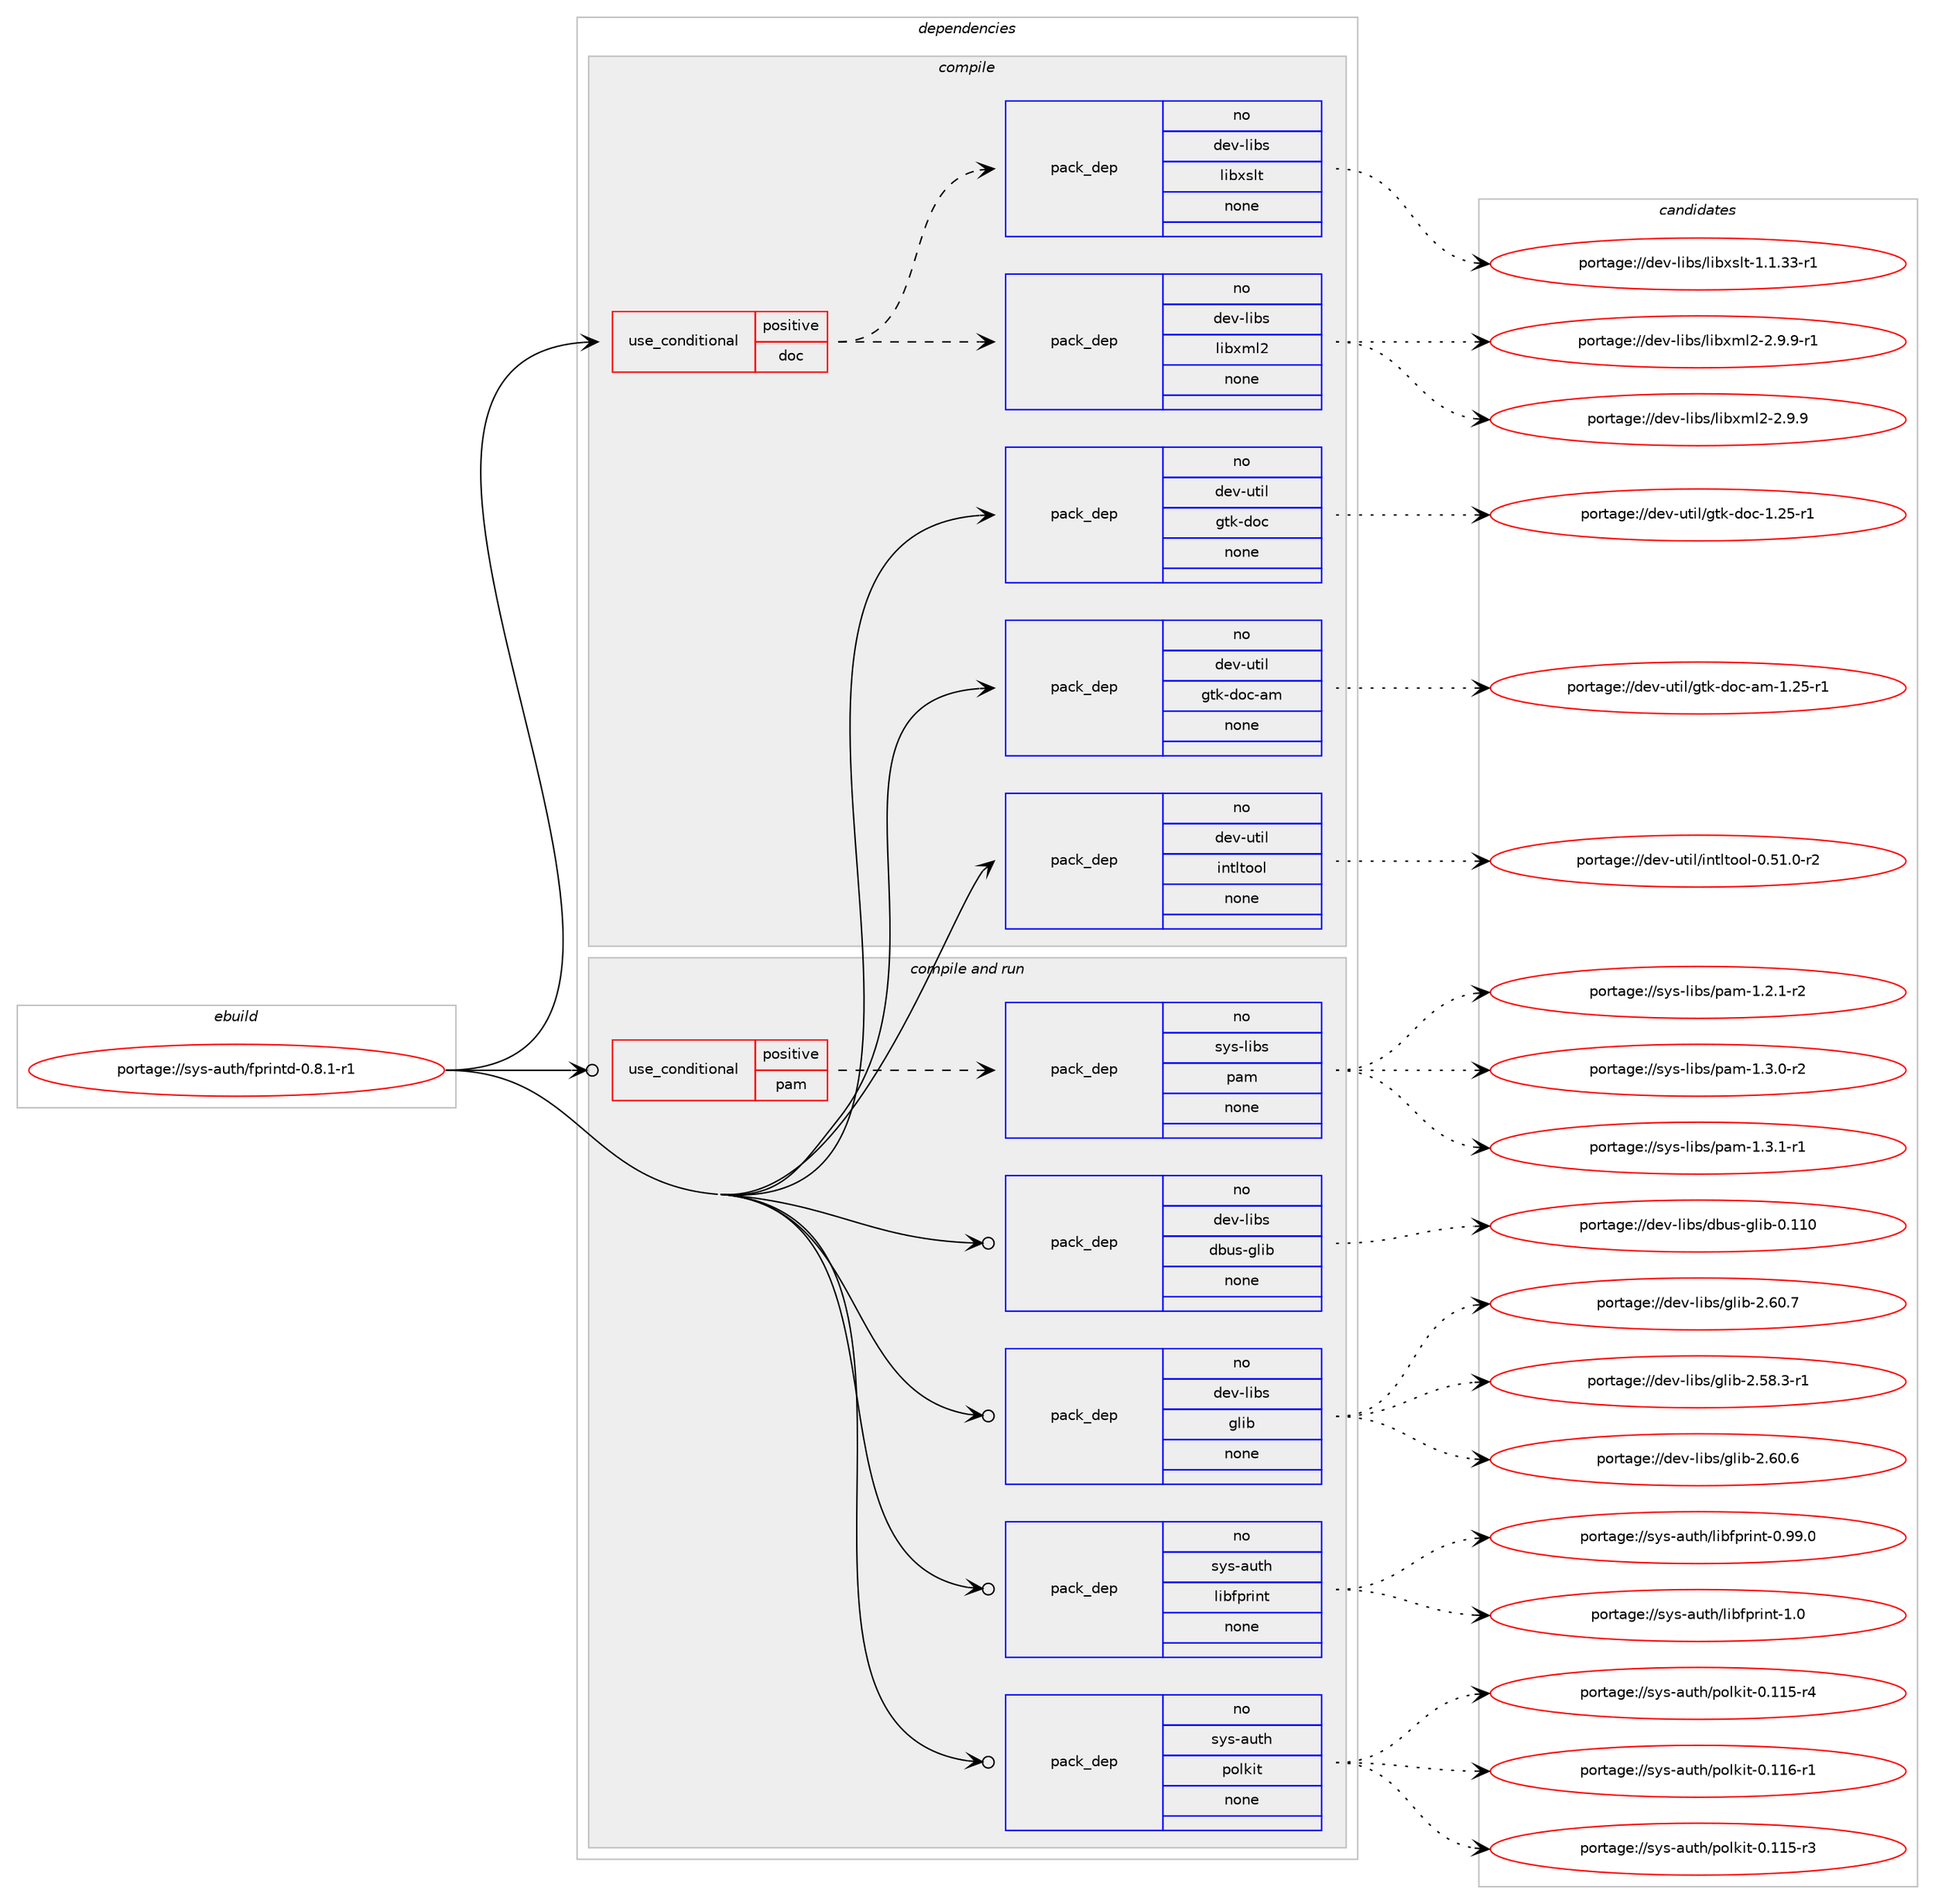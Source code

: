 digraph prolog {

# *************
# Graph options
# *************

newrank=true;
concentrate=true;
compound=true;
graph [rankdir=LR,fontname=Helvetica,fontsize=10,ranksep=1.5];#, ranksep=2.5, nodesep=0.2];
edge  [arrowhead=vee];
node  [fontname=Helvetica,fontsize=10];

# **********
# The ebuild
# **********

subgraph cluster_leftcol {
color=gray;
rank=same;
label=<<i>ebuild</i>>;
id [label="portage://sys-auth/fprintd-0.8.1-r1", color=red, width=4, href="../sys-auth/fprintd-0.8.1-r1.svg"];
}

# ****************
# The dependencies
# ****************

subgraph cluster_midcol {
color=gray;
label=<<i>dependencies</i>>;
subgraph cluster_compile {
fillcolor="#eeeeee";
style=filled;
label=<<i>compile</i>>;
subgraph cond100433 {
dependency412533 [label=<<TABLE BORDER="0" CELLBORDER="1" CELLSPACING="0" CELLPADDING="4"><TR><TD ROWSPAN="3" CELLPADDING="10">use_conditional</TD></TR><TR><TD>positive</TD></TR><TR><TD>doc</TD></TR></TABLE>>, shape=none, color=red];
subgraph pack305214 {
dependency412534 [label=<<TABLE BORDER="0" CELLBORDER="1" CELLSPACING="0" CELLPADDING="4" WIDTH="220"><TR><TD ROWSPAN="6" CELLPADDING="30">pack_dep</TD></TR><TR><TD WIDTH="110">no</TD></TR><TR><TD>dev-libs</TD></TR><TR><TD>libxml2</TD></TR><TR><TD>none</TD></TR><TR><TD></TD></TR></TABLE>>, shape=none, color=blue];
}
dependency412533:e -> dependency412534:w [weight=20,style="dashed",arrowhead="vee"];
subgraph pack305215 {
dependency412535 [label=<<TABLE BORDER="0" CELLBORDER="1" CELLSPACING="0" CELLPADDING="4" WIDTH="220"><TR><TD ROWSPAN="6" CELLPADDING="30">pack_dep</TD></TR><TR><TD WIDTH="110">no</TD></TR><TR><TD>dev-libs</TD></TR><TR><TD>libxslt</TD></TR><TR><TD>none</TD></TR><TR><TD></TD></TR></TABLE>>, shape=none, color=blue];
}
dependency412533:e -> dependency412535:w [weight=20,style="dashed",arrowhead="vee"];
}
id:e -> dependency412533:w [weight=20,style="solid",arrowhead="vee"];
subgraph pack305216 {
dependency412536 [label=<<TABLE BORDER="0" CELLBORDER="1" CELLSPACING="0" CELLPADDING="4" WIDTH="220"><TR><TD ROWSPAN="6" CELLPADDING="30">pack_dep</TD></TR><TR><TD WIDTH="110">no</TD></TR><TR><TD>dev-util</TD></TR><TR><TD>gtk-doc</TD></TR><TR><TD>none</TD></TR><TR><TD></TD></TR></TABLE>>, shape=none, color=blue];
}
id:e -> dependency412536:w [weight=20,style="solid",arrowhead="vee"];
subgraph pack305217 {
dependency412537 [label=<<TABLE BORDER="0" CELLBORDER="1" CELLSPACING="0" CELLPADDING="4" WIDTH="220"><TR><TD ROWSPAN="6" CELLPADDING="30">pack_dep</TD></TR><TR><TD WIDTH="110">no</TD></TR><TR><TD>dev-util</TD></TR><TR><TD>gtk-doc-am</TD></TR><TR><TD>none</TD></TR><TR><TD></TD></TR></TABLE>>, shape=none, color=blue];
}
id:e -> dependency412537:w [weight=20,style="solid",arrowhead="vee"];
subgraph pack305218 {
dependency412538 [label=<<TABLE BORDER="0" CELLBORDER="1" CELLSPACING="0" CELLPADDING="4" WIDTH="220"><TR><TD ROWSPAN="6" CELLPADDING="30">pack_dep</TD></TR><TR><TD WIDTH="110">no</TD></TR><TR><TD>dev-util</TD></TR><TR><TD>intltool</TD></TR><TR><TD>none</TD></TR><TR><TD></TD></TR></TABLE>>, shape=none, color=blue];
}
id:e -> dependency412538:w [weight=20,style="solid",arrowhead="vee"];
}
subgraph cluster_compileandrun {
fillcolor="#eeeeee";
style=filled;
label=<<i>compile and run</i>>;
subgraph cond100434 {
dependency412539 [label=<<TABLE BORDER="0" CELLBORDER="1" CELLSPACING="0" CELLPADDING="4"><TR><TD ROWSPAN="3" CELLPADDING="10">use_conditional</TD></TR><TR><TD>positive</TD></TR><TR><TD>pam</TD></TR></TABLE>>, shape=none, color=red];
subgraph pack305219 {
dependency412540 [label=<<TABLE BORDER="0" CELLBORDER="1" CELLSPACING="0" CELLPADDING="4" WIDTH="220"><TR><TD ROWSPAN="6" CELLPADDING="30">pack_dep</TD></TR><TR><TD WIDTH="110">no</TD></TR><TR><TD>sys-libs</TD></TR><TR><TD>pam</TD></TR><TR><TD>none</TD></TR><TR><TD></TD></TR></TABLE>>, shape=none, color=blue];
}
dependency412539:e -> dependency412540:w [weight=20,style="dashed",arrowhead="vee"];
}
id:e -> dependency412539:w [weight=20,style="solid",arrowhead="odotvee"];
subgraph pack305220 {
dependency412541 [label=<<TABLE BORDER="0" CELLBORDER="1" CELLSPACING="0" CELLPADDING="4" WIDTH="220"><TR><TD ROWSPAN="6" CELLPADDING="30">pack_dep</TD></TR><TR><TD WIDTH="110">no</TD></TR><TR><TD>dev-libs</TD></TR><TR><TD>dbus-glib</TD></TR><TR><TD>none</TD></TR><TR><TD></TD></TR></TABLE>>, shape=none, color=blue];
}
id:e -> dependency412541:w [weight=20,style="solid",arrowhead="odotvee"];
subgraph pack305221 {
dependency412542 [label=<<TABLE BORDER="0" CELLBORDER="1" CELLSPACING="0" CELLPADDING="4" WIDTH="220"><TR><TD ROWSPAN="6" CELLPADDING="30">pack_dep</TD></TR><TR><TD WIDTH="110">no</TD></TR><TR><TD>dev-libs</TD></TR><TR><TD>glib</TD></TR><TR><TD>none</TD></TR><TR><TD></TD></TR></TABLE>>, shape=none, color=blue];
}
id:e -> dependency412542:w [weight=20,style="solid",arrowhead="odotvee"];
subgraph pack305222 {
dependency412543 [label=<<TABLE BORDER="0" CELLBORDER="1" CELLSPACING="0" CELLPADDING="4" WIDTH="220"><TR><TD ROWSPAN="6" CELLPADDING="30">pack_dep</TD></TR><TR><TD WIDTH="110">no</TD></TR><TR><TD>sys-auth</TD></TR><TR><TD>libfprint</TD></TR><TR><TD>none</TD></TR><TR><TD></TD></TR></TABLE>>, shape=none, color=blue];
}
id:e -> dependency412543:w [weight=20,style="solid",arrowhead="odotvee"];
subgraph pack305223 {
dependency412544 [label=<<TABLE BORDER="0" CELLBORDER="1" CELLSPACING="0" CELLPADDING="4" WIDTH="220"><TR><TD ROWSPAN="6" CELLPADDING="30">pack_dep</TD></TR><TR><TD WIDTH="110">no</TD></TR><TR><TD>sys-auth</TD></TR><TR><TD>polkit</TD></TR><TR><TD>none</TD></TR><TR><TD></TD></TR></TABLE>>, shape=none, color=blue];
}
id:e -> dependency412544:w [weight=20,style="solid",arrowhead="odotvee"];
}
subgraph cluster_run {
fillcolor="#eeeeee";
style=filled;
label=<<i>run</i>>;
}
}

# **************
# The candidates
# **************

subgraph cluster_choices {
rank=same;
color=gray;
label=<<i>candidates</i>>;

subgraph choice305214 {
color=black;
nodesep=1;
choiceportage1001011184510810598115471081059812010910850455046574657 [label="portage://dev-libs/libxml2-2.9.9", color=red, width=4,href="../dev-libs/libxml2-2.9.9.svg"];
choiceportage10010111845108105981154710810598120109108504550465746574511449 [label="portage://dev-libs/libxml2-2.9.9-r1", color=red, width=4,href="../dev-libs/libxml2-2.9.9-r1.svg"];
dependency412534:e -> choiceportage1001011184510810598115471081059812010910850455046574657:w [style=dotted,weight="100"];
dependency412534:e -> choiceportage10010111845108105981154710810598120109108504550465746574511449:w [style=dotted,weight="100"];
}
subgraph choice305215 {
color=black;
nodesep=1;
choiceportage10010111845108105981154710810598120115108116454946494651514511449 [label="portage://dev-libs/libxslt-1.1.33-r1", color=red, width=4,href="../dev-libs/libxslt-1.1.33-r1.svg"];
dependency412535:e -> choiceportage10010111845108105981154710810598120115108116454946494651514511449:w [style=dotted,weight="100"];
}
subgraph choice305216 {
color=black;
nodesep=1;
choiceportage1001011184511711610510847103116107451001119945494650534511449 [label="portage://dev-util/gtk-doc-1.25-r1", color=red, width=4,href="../dev-util/gtk-doc-1.25-r1.svg"];
dependency412536:e -> choiceportage1001011184511711610510847103116107451001119945494650534511449:w [style=dotted,weight="100"];
}
subgraph choice305217 {
color=black;
nodesep=1;
choiceportage10010111845117116105108471031161074510011199459710945494650534511449 [label="portage://dev-util/gtk-doc-am-1.25-r1", color=red, width=4,href="../dev-util/gtk-doc-am-1.25-r1.svg"];
dependency412537:e -> choiceportage10010111845117116105108471031161074510011199459710945494650534511449:w [style=dotted,weight="100"];
}
subgraph choice305218 {
color=black;
nodesep=1;
choiceportage1001011184511711610510847105110116108116111111108454846534946484511450 [label="portage://dev-util/intltool-0.51.0-r2", color=red, width=4,href="../dev-util/intltool-0.51.0-r2.svg"];
dependency412538:e -> choiceportage1001011184511711610510847105110116108116111111108454846534946484511450:w [style=dotted,weight="100"];
}
subgraph choice305219 {
color=black;
nodesep=1;
choiceportage115121115451081059811547112971094549465046494511450 [label="portage://sys-libs/pam-1.2.1-r2", color=red, width=4,href="../sys-libs/pam-1.2.1-r2.svg"];
choiceportage115121115451081059811547112971094549465146484511450 [label="portage://sys-libs/pam-1.3.0-r2", color=red, width=4,href="../sys-libs/pam-1.3.0-r2.svg"];
choiceportage115121115451081059811547112971094549465146494511449 [label="portage://sys-libs/pam-1.3.1-r1", color=red, width=4,href="../sys-libs/pam-1.3.1-r1.svg"];
dependency412540:e -> choiceportage115121115451081059811547112971094549465046494511450:w [style=dotted,weight="100"];
dependency412540:e -> choiceportage115121115451081059811547112971094549465146484511450:w [style=dotted,weight="100"];
dependency412540:e -> choiceportage115121115451081059811547112971094549465146494511449:w [style=dotted,weight="100"];
}
subgraph choice305220 {
color=black;
nodesep=1;
choiceportage100101118451081059811547100981171154510310810598454846494948 [label="portage://dev-libs/dbus-glib-0.110", color=red, width=4,href="../dev-libs/dbus-glib-0.110.svg"];
dependency412541:e -> choiceportage100101118451081059811547100981171154510310810598454846494948:w [style=dotted,weight="100"];
}
subgraph choice305221 {
color=black;
nodesep=1;
choiceportage10010111845108105981154710310810598455046535646514511449 [label="portage://dev-libs/glib-2.58.3-r1", color=red, width=4,href="../dev-libs/glib-2.58.3-r1.svg"];
choiceportage1001011184510810598115471031081059845504654484654 [label="portage://dev-libs/glib-2.60.6", color=red, width=4,href="../dev-libs/glib-2.60.6.svg"];
choiceportage1001011184510810598115471031081059845504654484655 [label="portage://dev-libs/glib-2.60.7", color=red, width=4,href="../dev-libs/glib-2.60.7.svg"];
dependency412542:e -> choiceportage10010111845108105981154710310810598455046535646514511449:w [style=dotted,weight="100"];
dependency412542:e -> choiceportage1001011184510810598115471031081059845504654484654:w [style=dotted,weight="100"];
dependency412542:e -> choiceportage1001011184510810598115471031081059845504654484655:w [style=dotted,weight="100"];
}
subgraph choice305222 {
color=black;
nodesep=1;
choiceportage1151211154597117116104471081059810211211410511011645484657574648 [label="portage://sys-auth/libfprint-0.99.0", color=red, width=4,href="../sys-auth/libfprint-0.99.0.svg"];
choiceportage1151211154597117116104471081059810211211410511011645494648 [label="portage://sys-auth/libfprint-1.0", color=red, width=4,href="../sys-auth/libfprint-1.0.svg"];
dependency412543:e -> choiceportage1151211154597117116104471081059810211211410511011645484657574648:w [style=dotted,weight="100"];
dependency412543:e -> choiceportage1151211154597117116104471081059810211211410511011645494648:w [style=dotted,weight="100"];
}
subgraph choice305223 {
color=black;
nodesep=1;
choiceportage1151211154597117116104471121111081071051164548464949534511451 [label="portage://sys-auth/polkit-0.115-r3", color=red, width=4,href="../sys-auth/polkit-0.115-r3.svg"];
choiceportage1151211154597117116104471121111081071051164548464949534511452 [label="portage://sys-auth/polkit-0.115-r4", color=red, width=4,href="../sys-auth/polkit-0.115-r4.svg"];
choiceportage1151211154597117116104471121111081071051164548464949544511449 [label="portage://sys-auth/polkit-0.116-r1", color=red, width=4,href="../sys-auth/polkit-0.116-r1.svg"];
dependency412544:e -> choiceportage1151211154597117116104471121111081071051164548464949534511451:w [style=dotted,weight="100"];
dependency412544:e -> choiceportage1151211154597117116104471121111081071051164548464949534511452:w [style=dotted,weight="100"];
dependency412544:e -> choiceportage1151211154597117116104471121111081071051164548464949544511449:w [style=dotted,weight="100"];
}
}

}
